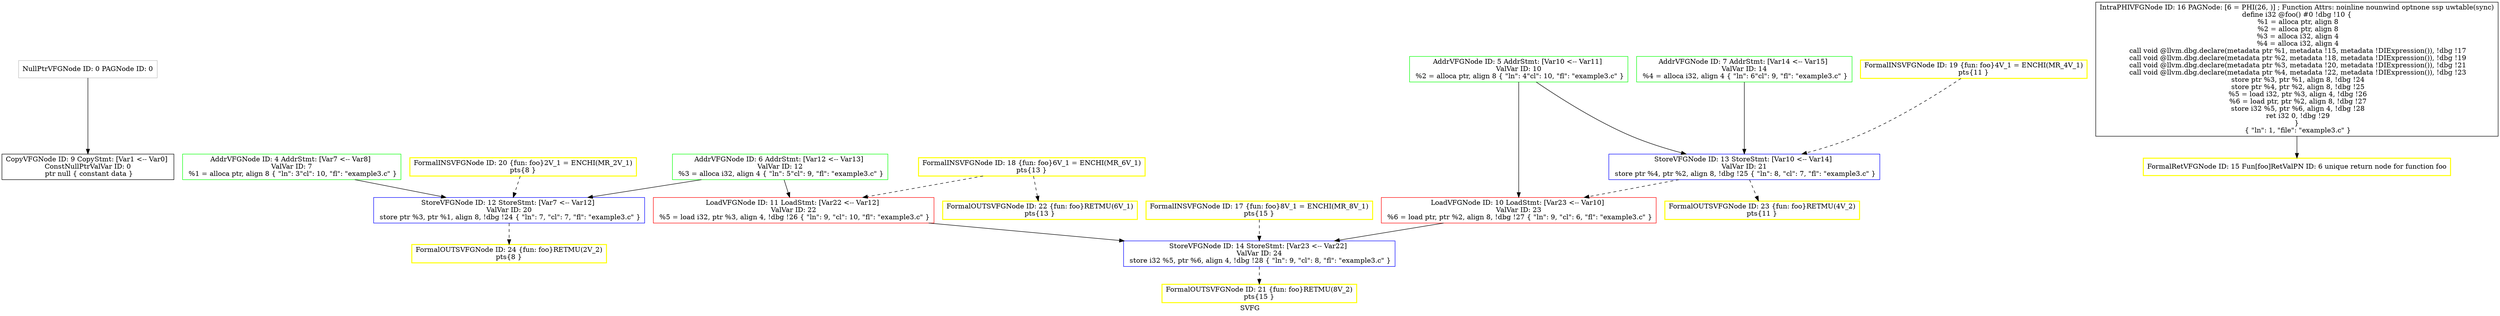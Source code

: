 digraph "SVFG" {
	label="SVFG";

	Node0x14f106c20 [shape=record,color=grey,label="{NullPtrVFGNode ID: 0 PAGNode ID: 0\n}"];
	Node0x14f106c20 -> Node0x14f107890[style=solid];
	Node0x14f107170 [shape=record,color=green,label="{AddrVFGNode ID: 4 AddrStmt: [Var7 \<-- Var8]  \nValVar ID: 7\n   %1 = alloca ptr, align 8 \{ \"ln\": 3\"cl\": 10, \"fl\": \"example3.c\" \}}"];
	Node0x14f107170 -> Node0x14f107da0[style=solid];
	Node0x14f1072f0 [shape=record,color=green,label="{AddrVFGNode ID: 5 AddrStmt: [Var10 \<-- Var11]  \nValVar ID: 10\n   %2 = alloca ptr, align 8 \{ \"ln\": 4\"cl\": 10, \"fl\": \"example3.c\" \}}"];
	Node0x14f1072f0 -> Node0x14f107a30[style=solid];
	Node0x14f1072f0 -> Node0x14f107f10[style=solid];
	Node0x14f107490 [shape=record,color=green,label="{AddrVFGNode ID: 6 AddrStmt: [Var12 \<-- Var13]  \nValVar ID: 12\n   %3 = alloca i32, align 4 \{ \"ln\": 5\"cl\": 9, \"fl\": \"example3.c\" \}}"];
	Node0x14f107490 -> Node0x14f107b40[style=solid];
	Node0x14f107490 -> Node0x14f107da0[style=solid];
	Node0x14f107610 [shape=record,color=green,label="{AddrVFGNode ID: 7 AddrStmt: [Var14 \<-- Var15]  \nValVar ID: 14\n   %4 = alloca i32, align 4 \{ \"ln\": 6\"cl\": 9, \"fl\": \"example3.c\" \}}"];
	Node0x14f107610 -> Node0x14f107f10[style=solid];
	Node0x14f107890 [shape=record,color=black,label="{CopyVFGNode ID: 9 CopyStmt: [Var1 \<-- Var0]  \nConstNullPtrValVar ID: 0\n ptr null \{ constant data \}}"];
	Node0x14f107a30 [shape=record,color=red,label="{LoadVFGNode ID: 10 LoadStmt: [Var23 \<-- Var10]  \nValVar ID: 23\n   %6 = load ptr, ptr %2, align 8, !dbg !27 \{ \"ln\": 9, \"cl\": 6, \"fl\": \"example3.c\" \}}"];
	Node0x14f107a30 -> Node0x14f108030[style=solid];
	Node0x14f107b40 [shape=record,color=red,label="{LoadVFGNode ID: 11 LoadStmt: [Var22 \<-- Var12]  \nValVar ID: 22\n   %5 = load i32, ptr %3, align 4, !dbg !26 \{ \"ln\": 9, \"cl\": 10, \"fl\": \"example3.c\" \}}"];
	Node0x14f107b40 -> Node0x14f108030[style=solid];
	Node0x14f107da0 [shape=record,color=blue,label="{StoreVFGNode ID: 12 StoreStmt: [Var7 \<-- Var12]  \nValVar ID: 20\n   store ptr %3, ptr %1, align 8, !dbg !24 \{ \"ln\": 7, \"cl\": 7, \"fl\": \"example3.c\" \}}"];
	Node0x14f107da0 -> Node0x14f109970[style=dashed];
	Node0x14f107f10 [shape=record,color=blue,label="{StoreVFGNode ID: 13 StoreStmt: [Var10 \<-- Var14]  \nValVar ID: 21\n   store ptr %4, ptr %2, align 8, !dbg !25 \{ \"ln\": 8, \"cl\": 7, \"fl\": \"example3.c\" \}}"];
	Node0x14f107f10 -> Node0x14f107a30[style=dashed];
	Node0x14f107f10 -> Node0x14f109810[style=dashed];
	Node0x14f108030 [shape=record,color=blue,label="{StoreVFGNode ID: 14 StoreStmt: [Var23 \<-- Var22]  \nValVar ID: 24\n   store i32 %5, ptr %6, align 4, !dbg !28 \{ \"ln\": 9, \"cl\": 8, \"fl\": \"example3.c\" \}}"];
	Node0x14f108030 -> Node0x14f1094e0[style=dashed];
	Node0x14f108180 [shape=record,color=yellow,penwidth=2,label="{FormalRetVFGNode ID: 15 Fun[foo]RetValPN ID: 6 unique return node for function foo}"];
	Node0x14f1082d0 [shape=record,color=black,label="{IntraPHIVFGNode ID: 16 PAGNode: [6 = PHI(26, )]    ; Function Attrs: noinline nounwind optnone ssp uwtable(sync)\ndefine i32 @foo() #0 !dbg !10 \{\n  %1 = alloca ptr, align 8\n  %2 = alloca ptr, align 8\n  %3 = alloca i32, align 4\n  %4 = alloca i32, align 4\n  call void @llvm.dbg.declare(metadata ptr %1, metadata !15, metadata !DIExpression()), !dbg !17\n  call void @llvm.dbg.declare(metadata ptr %2, metadata !18, metadata !DIExpression()), !dbg !19\n  call void @llvm.dbg.declare(metadata ptr %3, metadata !20, metadata !DIExpression()), !dbg !21\n  call void @llvm.dbg.declare(metadata ptr %4, metadata !22, metadata !DIExpression()), !dbg !23\n  store ptr %3, ptr %1, align 8, !dbg !24\n  store ptr %4, ptr %2, align 8, !dbg !25\n  %5 = load i32, ptr %3, align 4, !dbg !26\n  %6 = load ptr, ptr %2, align 8, !dbg !27\n  store i32 %5, ptr %6, align 4, !dbg !28\n  ret i32 0, !dbg !29\n\}\n \{ \"ln\": 1, \"file\": \"example3.c\" \}}"];
	Node0x14f1082d0 -> Node0x14f108180[style=solid];
	Node0x14f108de0 [shape=record,color=yellow,penwidth=2,label="{FormalINSVFGNode ID: 17 \{fun: foo\}8V_1 = ENCHI(MR_8V_1)\npts\{15 \}\n}"];
	Node0x14f108de0 -> Node0x14f108030[style=dashed];
	Node0x14f109090 [shape=record,color=yellow,penwidth=2,label="{FormalINSVFGNode ID: 18 \{fun: foo\}6V_1 = ENCHI(MR_6V_1)\npts\{13 \}\n}"];
	Node0x14f109090 -> Node0x14f107b40[style=dashed];
	Node0x14f109090 -> Node0x14f1096b0[style=dashed];
	Node0x14f109210 [shape=record,color=yellow,penwidth=2,label="{FormalINSVFGNode ID: 19 \{fun: foo\}4V_1 = ENCHI(MR_4V_1)\npts\{11 \}\n}"];
	Node0x14f109210 -> Node0x14f107f10[style=dashed];
	Node0x14f109390 [shape=record,color=yellow,penwidth=2,label="{FormalINSVFGNode ID: 20 \{fun: foo\}2V_1 = ENCHI(MR_2V_1)\npts\{8 \}\n}"];
	Node0x14f109390 -> Node0x14f107da0[style=dashed];
	Node0x14f1094e0 [shape=record,color=yellow,penwidth=2,label="{FormalOUTSVFGNode ID: 21 \{fun: foo\}RETMU(8V_2)\npts\{15 \}\n}"];
	Node0x14f1096b0 [shape=record,color=yellow,penwidth=2,label="{FormalOUTSVFGNode ID: 22 \{fun: foo\}RETMU(6V_1)\npts\{13 \}\n}"];
	Node0x14f109810 [shape=record,color=yellow,penwidth=2,label="{FormalOUTSVFGNode ID: 23 \{fun: foo\}RETMU(4V_2)\npts\{11 \}\n}"];
	Node0x14f109970 [shape=record,color=yellow,penwidth=2,label="{FormalOUTSVFGNode ID: 24 \{fun: foo\}RETMU(2V_2)\npts\{8 \}\n}"];
}
